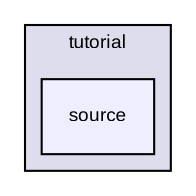 digraph G {
  bgcolor=transparent;
  compound=true
  node [ fontsize="9", fontname="Arial"];
  edge [ labelfontsize="9", labelfontname="Arial"];
  subgraph clusterdir_5c406c7ebb2ec7e2e4d0ce0a488e3561 {
    graph [ bgcolor="#ddddee", pencolor="black", label="tutorial" fontname="Arial", fontsize="9", URL="dir_5c406c7ebb2ec7e2e4d0ce0a488e3561.html"]
  dir_fb2721bd1bf397666ef34897bd28d10f [shape=box, label="source", style="filled", fillcolor="#eeeeff", pencolor="black", URL="dir_fb2721bd1bf397666ef34897bd28d10f.html"];
  }
}

